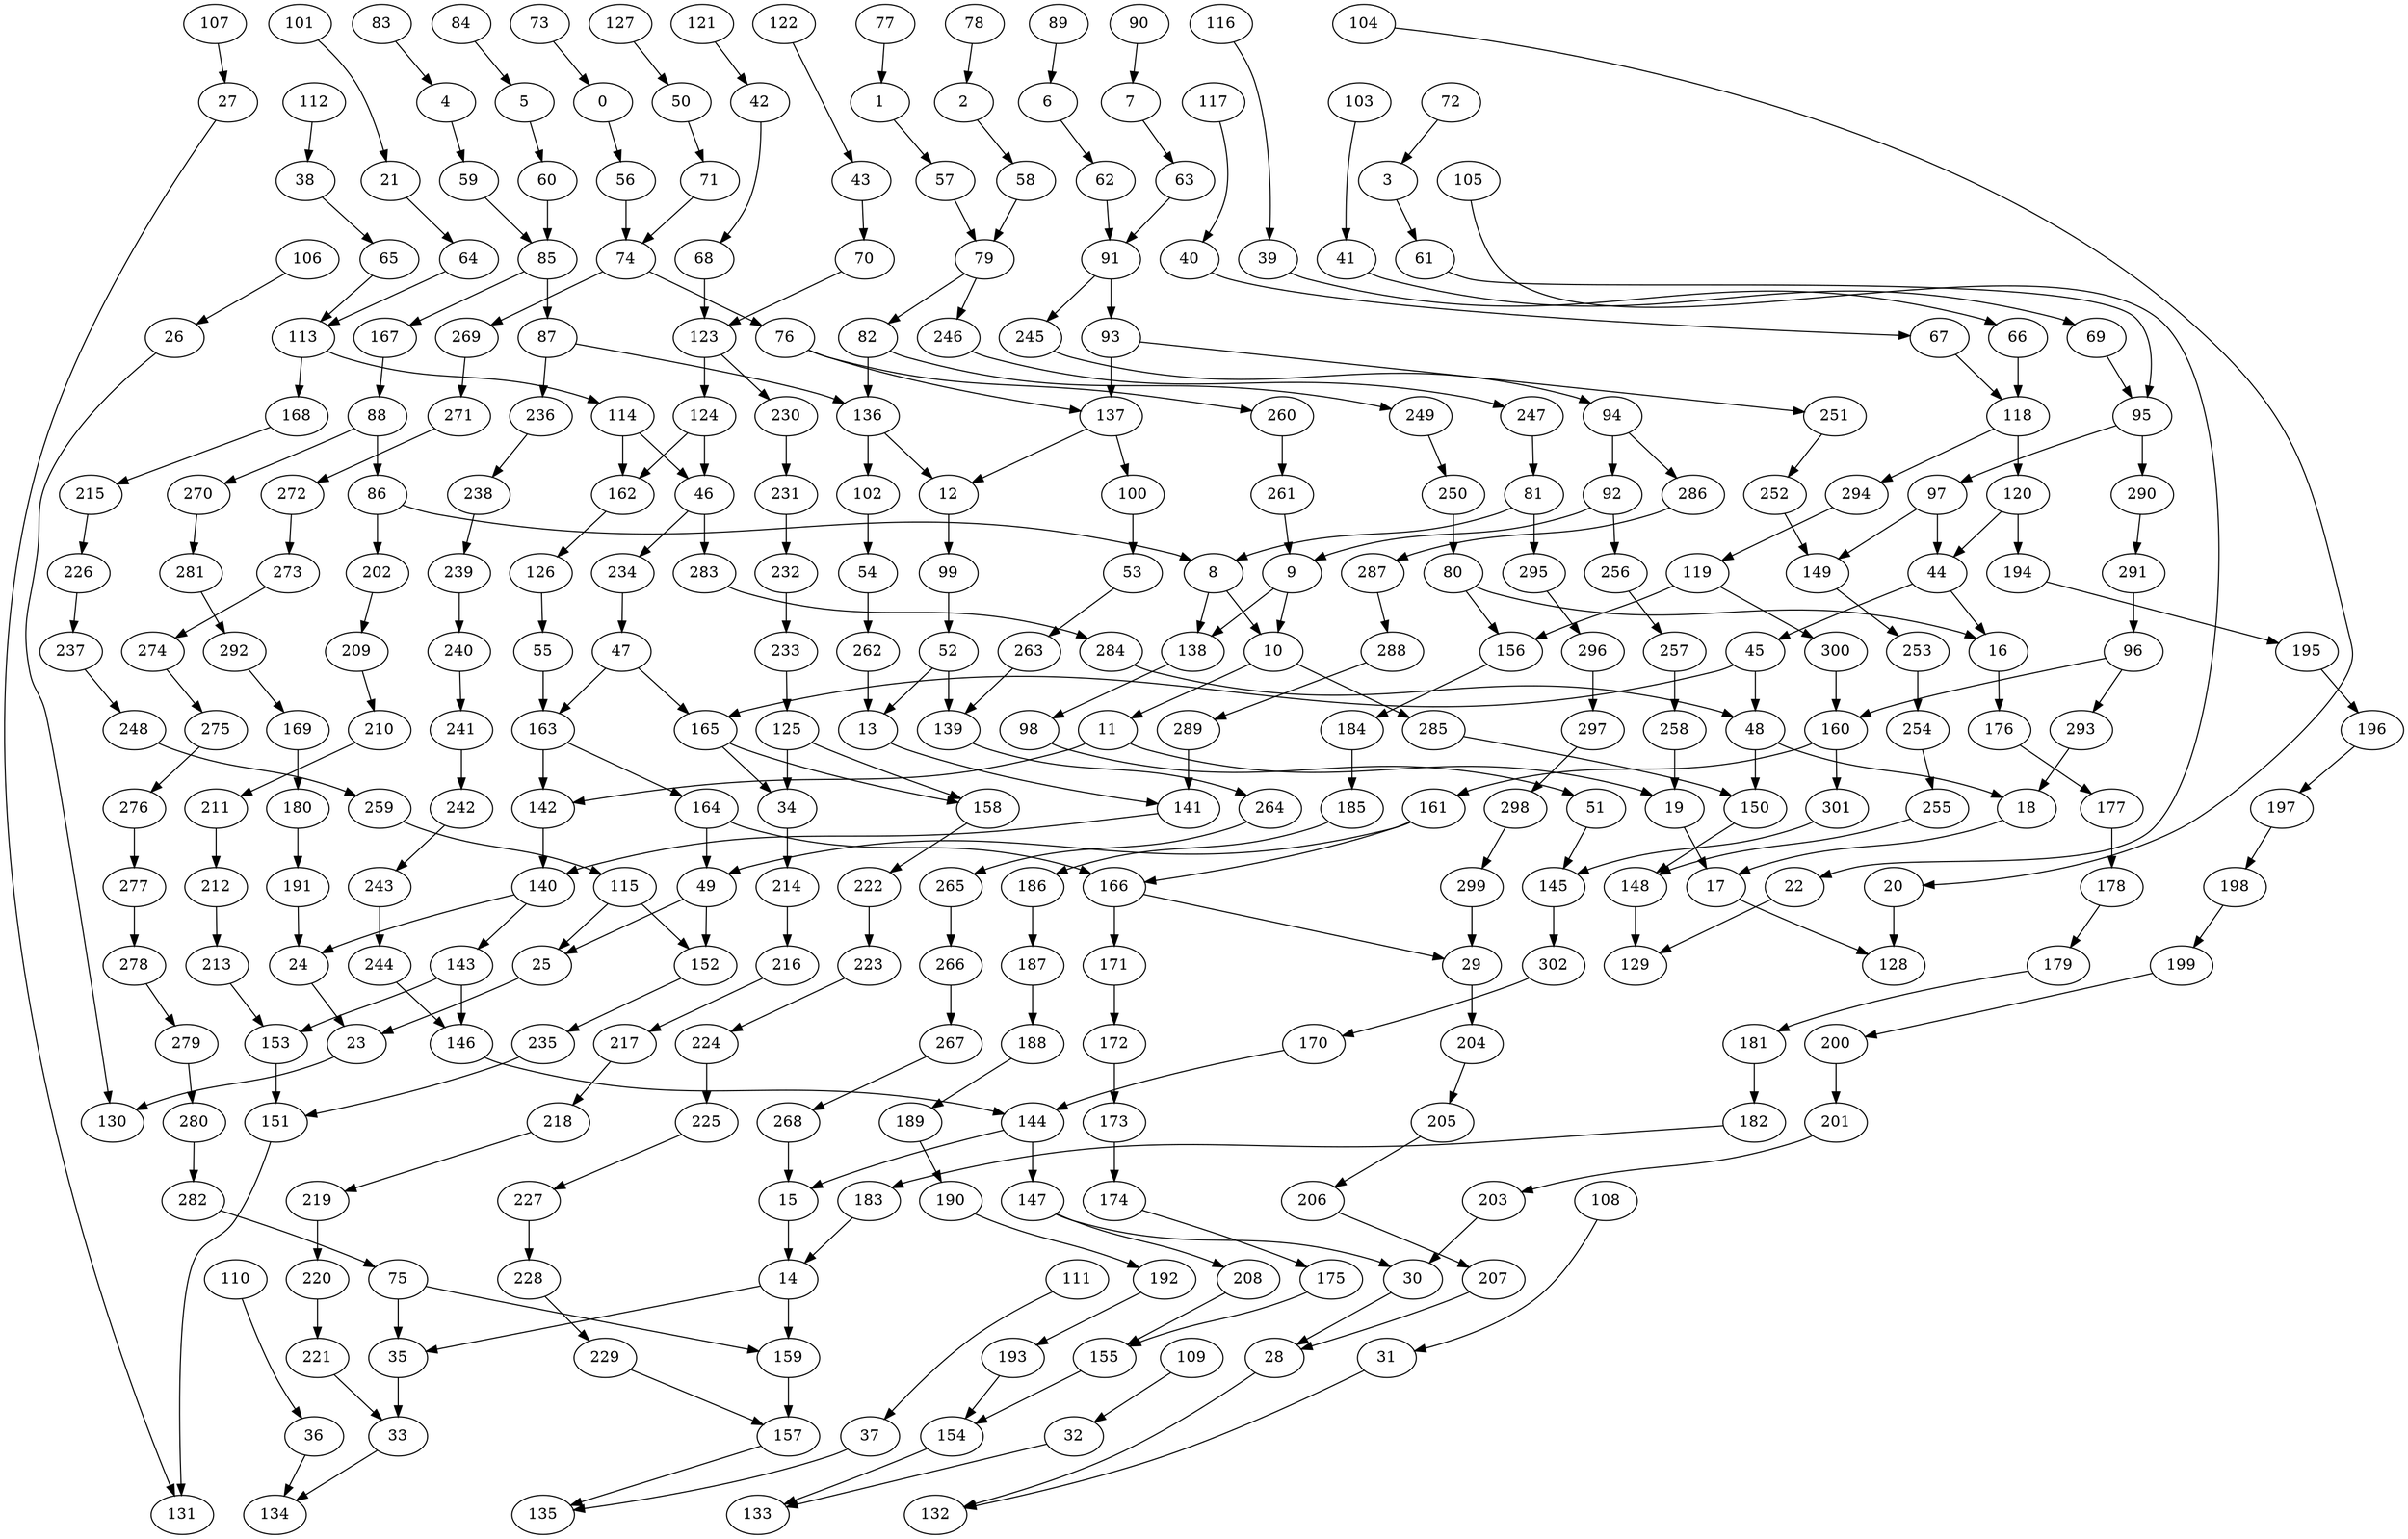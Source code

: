 digraph g {
0;
1;
2;
3;
4;
5;
6;
7;
8;
9;
10;
11;
12;
13;
14;
15;
16;
17;
18;
19;
20;
21;
22;
23;
24;
25;
26;
27;
28;
29;
30;
31;
32;
33;
34;
35;
36;
37;
38;
39;
40;
41;
42;
43;
44;
45;
46;
47;
48;
49;
50;
51;
52;
53;
54;
55;
56;
57;
58;
59;
60;
61;
62;
63;
64;
65;
66;
67;
68;
69;
70;
71;
72;
73;
74;
75;
76;
77;
78;
79;
80;
81;
82;
83;
84;
85;
86;
87;
88;
89;
90;
91;
92;
93;
94;
95;
96;
97;
98;
99;
100;
101;
102;
103;
104;
105;
106;
107;
108;
109;
110;
111;
112;
113;
114;
115;
116;
117;
118;
119;
120;
121;
122;
123;
124;
125;
126;
127;
128;
129;
130;
131;
132;
133;
134;
135;
136;
137;
138;
139;
140;
141;
142;
143;
144;
145;
146;
147;
148;
149;
150;
151;
152;
153;
154;
155;
156;
157;
158;
159;
160;
161;
162;
163;
164;
165;
166;
167;
168;
169;
170;
171;
172;
173;
174;
175;
176;
177;
178;
179;
180;
181;
182;
183;
184;
185;
186;
187;
188;
189;
190;
191;
192;
193;
194;
195;
196;
197;
198;
199;
200;
201;
202;
203;
204;
205;
206;
207;
208;
209;
210;
211;
212;
213;
214;
215;
216;
217;
218;
219;
220;
221;
222;
223;
224;
225;
226;
227;
228;
229;
230;
231;
232;
233;
234;
235;
236;
237;
238;
239;
240;
241;
242;
243;
244;
245;
246;
247;
248;
249;
250;
251;
252;
253;
254;
255;
256;
257;
258;
259;
260;
261;
262;
263;
264;
265;
266;
267;
268;
269;
270;
271;
272;
273;
274;
275;
276;
277;
278;
279;
280;
281;
282;
283;
284;
285;
286;
287;
288;
289;
290;
291;
292;
293;
294;
295;
296;
297;
298;
299;
300;
301;
302;
0 -> 56 [weight=0];
1 -> 57 [weight=0];
2 -> 58 [weight=0];
3 -> 61 [weight=0];
4 -> 59 [weight=0];
5 -> 60 [weight=0];
6 -> 62 [weight=0];
7 -> 63 [weight=0];
8 -> 10 [weight=4];
8 -> 138 [weight=2];
9 -> 138 [weight=0];
9 -> 10 [weight=0];
10 -> 285 [weight=1];
10 -> 11 [weight=2];
11 -> 142 [weight=0];
11 -> 19 [weight=0];
12 -> 99 [weight=2];
13 -> 141 [weight=0];
14 -> 35 [weight=0];
14 -> 159 [weight=2];
15 -> 14 [weight=3];
16 -> 176 [weight=0];
17 -> 128 [weight=0];
18 -> 17 [weight=0];
19 -> 17 [weight=4];
20 -> 128 [weight=1];
21 -> 64 [weight=0];
22 -> 129 [weight=1];
23 -> 130 [weight=1];
24 -> 23 [weight=2];
25 -> 23 [weight=2];
26 -> 130 [weight=0];
27 -> 131 [weight=0];
28 -> 132 [weight=0];
29 -> 204 [weight=9];
30 -> 28 [weight=0];
31 -> 132 [weight=0];
32 -> 133 [weight=0];
33 -> 134 [weight=0];
34 -> 214 [weight=0];
35 -> 33 [weight=1];
36 -> 134 [weight=0];
37 -> 135 [weight=0];
38 -> 65 [weight=0];
39 -> 66 [weight=0];
40 -> 67 [weight=0];
41 -> 69 [weight=0];
42 -> 68 [weight=0];
43 -> 70 [weight=0];
44 -> 45 [weight=1];
44 -> 16 [weight=1];
45 -> 165 [weight=2];
45 -> 48 [weight=0];
46 -> 283 [weight=2];
46 -> 234 [weight=1];
47 -> 163 [weight=3];
47 -> 165 [weight=0];
48 -> 18 [weight=1];
48 -> 150 [weight=0];
49 -> 152 [weight=1];
49 -> 25 [weight=0];
50 -> 71 [weight=0];
51 -> 145 [weight=0];
52 -> 139 [weight=3];
52 -> 13 [weight=0];
53 -> 263 [weight=0];
54 -> 262 [weight=0];
55 -> 163 [weight=5];
56 -> 74 [weight=2];
57 -> 79 [weight=0];
58 -> 79 [weight=0];
59 -> 85 [weight=0];
60 -> 85 [weight=0];
61 -> 95 [weight=0];
62 -> 91 [weight=0];
63 -> 91 [weight=0];
64 -> 113 [weight=0];
65 -> 113 [weight=0];
66 -> 118 [weight=3];
67 -> 118 [weight=1];
68 -> 123 [weight=1];
69 -> 95 [weight=0];
70 -> 123 [weight=0];
71 -> 74 [weight=0];
72 -> 3 [weight=0];
73 -> 0 [weight=0];
74 -> 76 [weight=1];
74 -> 269 [weight=2];
75 -> 35 [weight=2];
75 -> 159 [weight=0];
76 -> 260 [weight=0];
76 -> 137 [weight=0];
77 -> 1 [weight=0];
78 -> 2 [weight=0];
79 -> 246 [weight=0];
79 -> 82 [weight=0];
80 -> 16 [weight=0];
80 -> 156 [weight=0];
81 -> 8 [weight=0];
81 -> 295 [weight=4];
82 -> 136 [weight=1];
82 -> 249 [weight=0];
83 -> 4 [weight=0];
84 -> 5 [weight=0];
85 -> 167 [weight=0];
85 -> 87 [weight=3];
86 -> 8 [weight=0];
86 -> 202 [weight=4];
87 -> 236 [weight=1];
87 -> 136 [weight=0];
88 -> 270 [weight=0];
88 -> 86 [weight=3];
89 -> 6 [weight=0];
90 -> 7 [weight=0];
91 -> 93 [weight=3];
91 -> 245 [weight=0];
92 -> 9 [weight=2];
92 -> 256 [weight=0];
93 -> 251 [weight=0];
93 -> 137 [weight=4];
94 -> 286 [weight=0];
94 -> 92 [weight=3];
95 -> 290 [weight=1];
95 -> 97 [weight=0];
96 -> 293 [weight=0];
96 -> 160 [weight=0];
97 -> 149 [weight=2];
97 -> 44 [weight=2];
98 -> 51 [weight=0];
99 -> 52 [weight=2];
100 -> 53 [weight=4];
101 -> 21 [weight=0];
102 -> 54 [weight=2];
103 -> 41 [weight=0];
104 -> 20 [weight=0];
105 -> 22 [weight=0];
106 -> 26 [weight=0];
107 -> 27 [weight=0];
108 -> 31 [weight=0];
109 -> 32 [weight=0];
110 -> 36 [weight=0];
111 -> 37 [weight=0];
112 -> 38 [weight=0];
113 -> 168 [weight=1];
113 -> 114 [weight=4];
114 -> 46 [weight=0];
114 -> 162 [weight=3];
115 -> 152 [weight=0];
115 -> 25 [weight=1];
116 -> 39 [weight=0];
117 -> 40 [weight=0];
118 -> 120 [weight=3];
118 -> 294 [weight=0];
119 -> 300 [weight=0];
119 -> 156 [weight=2];
120 -> 44 [weight=1];
120 -> 194 [weight=3];
121 -> 42 [weight=0];
122 -> 43 [weight=0];
123 -> 230 [weight=0];
123 -> 124 [weight=3];
124 -> 162 [weight=0];
124 -> 46 [weight=1];
125 -> 34 [weight=3];
125 -> 158 [weight=0];
126 -> 55 [weight=0];
127 -> 50 [weight=0];
136 -> 12 [weight=0];
136 -> 102 [weight=0];
137 -> 100 [weight=0];
137 -> 12 [weight=0];
138 -> 98 [weight=0];
139 -> 264 [weight=0];
140 -> 24 [weight=0];
140 -> 143 [weight=0];
141 -> 140 [weight=0];
142 -> 140 [weight=2];
143 -> 153 [weight=0];
143 -> 146 [weight=7];
144 -> 15 [weight=4];
144 -> 147 [weight=7];
145 -> 302 [weight=1];
146 -> 144 [weight=0];
147 -> 208 [weight=0];
147 -> 30 [weight=0];
148 -> 129 [weight=2];
149 -> 253 [weight=0];
150 -> 148 [weight=1];
151 -> 131 [weight=0];
152 -> 235 [weight=0];
153 -> 151 [weight=5];
154 -> 133 [weight=0];
155 -> 154 [weight=0];
156 -> 184 [weight=0];
157 -> 135 [weight=0];
158 -> 222 [weight=0];
159 -> 157 [weight=1];
160 -> 301 [weight=0];
160 -> 161 [weight=2];
161 -> 166 [weight=0];
161 -> 49 [weight=1];
162 -> 126 [weight=0];
163 -> 142 [weight=4];
163 -> 164 [weight=0];
164 -> 49 [weight=0];
164 -> 166 [weight=1];
165 -> 34 [weight=1];
165 -> 158 [weight=0];
166 -> 29 [weight=0];
166 -> 171 [weight=3];
167 -> 88 [weight=0];
168 -> 215 [weight=0];
169 -> 180 [weight=0];
170 -> 144 [weight=0];
171 -> 172 [weight=8];
172 -> 173 [weight=4];
173 -> 174 [weight=0];
174 -> 175 [weight=0];
175 -> 155 [weight=0];
176 -> 177 [weight=0];
177 -> 178 [weight=1];
178 -> 179 [weight=0];
179 -> 181 [weight=0];
180 -> 191 [weight=3];
181 -> 182 [weight=2];
182 -> 183 [weight=0];
183 -> 14 [weight=0];
184 -> 185 [weight=4];
185 -> 186 [weight=0];
186 -> 187 [weight=1];
187 -> 188 [weight=0];
188 -> 189 [weight=0];
189 -> 190 [weight=0];
190 -> 192 [weight=0];
191 -> 24 [weight=2];
192 -> 193 [weight=0];
193 -> 154 [weight=0];
194 -> 195 [weight=0];
195 -> 196 [weight=0];
196 -> 197 [weight=0];
197 -> 198 [weight=0];
198 -> 199 [weight=0];
199 -> 200 [weight=0];
200 -> 201 [weight=0];
201 -> 203 [weight=0];
202 -> 209 [weight=0];
203 -> 30 [weight=0];
204 -> 205 [weight=0];
205 -> 206 [weight=0];
206 -> 207 [weight=0];
207 -> 28 [weight=0];
208 -> 155 [weight=0];
209 -> 210 [weight=0];
210 -> 211 [weight=0];
211 -> 212 [weight=0];
212 -> 213 [weight=0];
213 -> 153 [weight=0];
214 -> 216 [weight=0];
215 -> 226 [weight=0];
216 -> 217 [weight=0];
217 -> 218 [weight=0];
218 -> 219 [weight=0];
219 -> 220 [weight=1];
220 -> 221 [weight=0];
221 -> 33 [weight=0];
222 -> 223 [weight=0];
223 -> 224 [weight=0];
224 -> 225 [weight=1];
225 -> 227 [weight=0];
226 -> 237 [weight=0];
227 -> 228 [weight=1];
228 -> 229 [weight=0];
229 -> 157 [weight=0];
230 -> 231 [weight=0];
231 -> 232 [weight=0];
232 -> 233 [weight=2];
233 -> 125 [weight=1];
234 -> 47 [weight=0];
235 -> 151 [weight=0];
236 -> 238 [weight=0];
237 -> 248 [weight=0];
238 -> 239 [weight=0];
239 -> 240 [weight=1];
240 -> 241 [weight=0];
241 -> 242 [weight=0];
242 -> 243 [weight=0];
243 -> 244 [weight=1];
244 -> 146 [weight=2];
245 -> 94 [weight=0];
246 -> 247 [weight=0];
247 -> 81 [weight=1];
248 -> 259 [weight=0];
249 -> 250 [weight=0];
250 -> 80 [weight=4];
251 -> 252 [weight=0];
252 -> 149 [weight=2];
253 -> 254 [weight=0];
254 -> 255 [weight=0];
255 -> 148 [weight=0];
256 -> 257 [weight=0];
257 -> 258 [weight=0];
258 -> 19 [weight=4];
259 -> 115 [weight=0];
260 -> 261 [weight=2];
261 -> 9 [weight=0];
262 -> 13 [weight=0];
263 -> 139 [weight=1];
264 -> 265 [weight=0];
265 -> 266 [weight=1];
266 -> 267 [weight=0];
267 -> 268 [weight=0];
268 -> 15 [weight=7];
269 -> 271 [weight=3];
270 -> 281 [weight=0];
271 -> 272 [weight=0];
272 -> 273 [weight=0];
273 -> 274 [weight=0];
274 -> 275 [weight=0];
275 -> 276 [weight=0];
276 -> 277 [weight=0];
277 -> 278 [weight=3];
278 -> 279 [weight=0];
279 -> 280 [weight=0];
280 -> 282 [weight=0];
281 -> 292 [weight=0];
282 -> 75 [weight=1];
283 -> 284 [weight=0];
284 -> 48 [weight=1];
285 -> 150 [weight=0];
286 -> 287 [weight=0];
287 -> 288 [weight=0];
288 -> 289 [weight=0];
289 -> 141 [weight=9];
290 -> 291 [weight=0];
291 -> 96 [weight=4];
292 -> 169 [weight=0];
293 -> 18 [weight=1];
294 -> 119 [weight=1];
295 -> 296 [weight=0];
296 -> 297 [weight=1];
297 -> 298 [weight=0];
298 -> 299 [weight=2];
299 -> 29 [weight=2];
300 -> 160 [weight=0];
301 -> 145 [weight=1];
302 -> 170 [weight=0];
}
